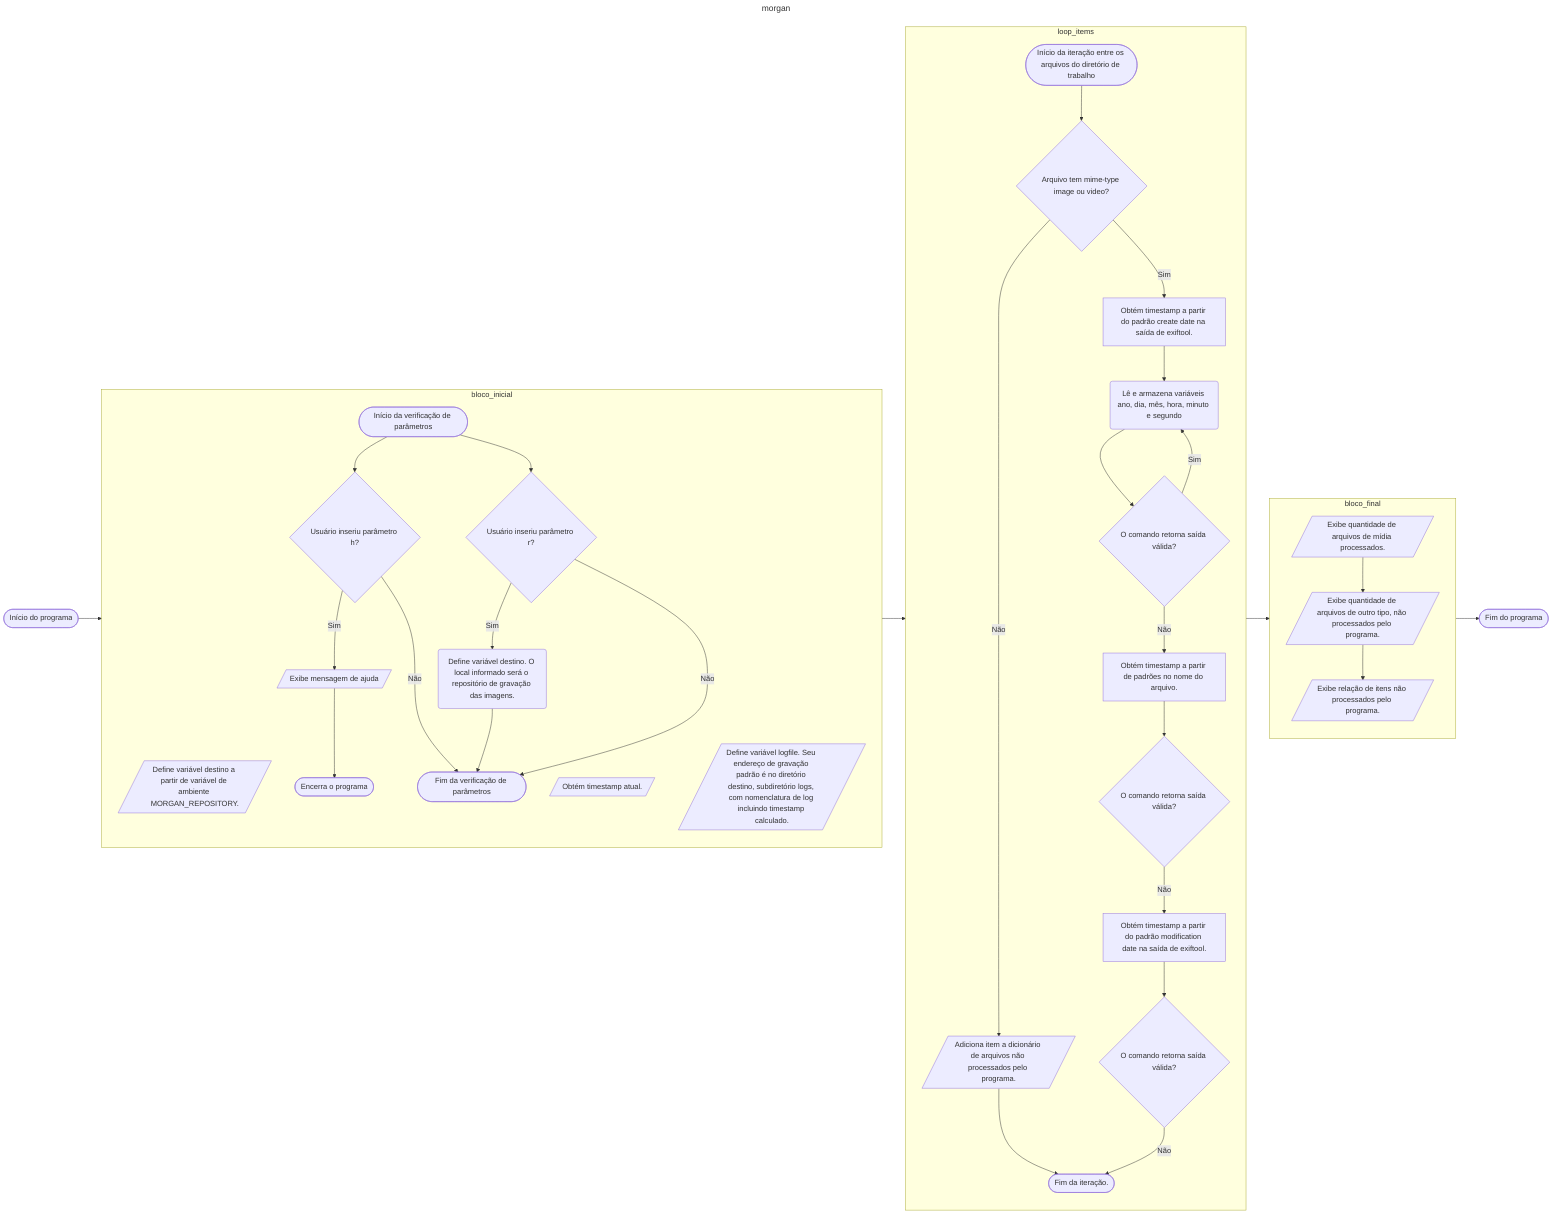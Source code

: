---
title: morgan
---
flowchart LR

  subgraph bloco_inicial
    direction TB
    def_destino[/Define variável destino a partir de variável de ambiente MORGAN_REPOSITORY./]
    def_agora[/Obtém timestamp atual./]
    def_logfile[/Define variável logfile. Seu endereço de gravação padrão é no diretório destino, subdiretório logs, com nomenclatura de log incluindo timestamp calculado./]
    inicio_param([Início da verificação de parâmetros])

    inicio_param --> param_h{Usuário inseriu parâmetro h?}
    param_h -- Sim --> param_h_sim[/Exibe mensagem de ajuda/] --> fim_h([Encerra o programa])
    param_h -- Não --> fim_param

    inicio_param --> param_r{Usuário inseriu parâmetro r?}
    param_r -- Sim --> param_r_sim(Define variável destino. O local informado será o repositório de gravação das imagens.) --> fim_param
    param_r -- Não --> fim_param

    fim_param([Fim da verificação de parâmetros])
  end

  subgraph loop_items
    direction TB
    inicio_loop([Início da iteração entre os arquivos do diretório de trabalho])
    --> mime_type{Arquivo tem mime-type image ou video?}
    mime_type -- Não --> nao_proc[/Adiciona item a dicionário de arquivos não processados pelo programa./] --> fim_loop
    mime_type -- Sim --> createdate

    createdate[Obtém timestamp a partir do padrão create date na saída de exiftool.]
    --> leitura1(Lê e armazena variáveis ano, dia, mês, hora, minuto e segundo)
    --> teste1{O comando retorna saída válida?}
    teste1 -- Não --> padrao_nome
    teste1 -- Sim --> leitura1


    padrao_nome[Obtém timestamp a partir de padrões no nome do arquivo.]
    --> teste2{O comando retorna saída válida?}
    teste2 -- Não --> modificationdate

    modificationdate[Obtém timestamp a partir do padrão modification date na saída de exiftool.]
    --> teste3{O comando retorna saída válida?}
    teste3 -- Não --> fim_loop

    fim_loop([Fim da iteração.])
  end

  subgraph bloco_final
    direction TB
    items_proc[/Exibe quantidade de arquivos de mídia processados./]
    --> items_nao_proc[/Exibe quantidade de arquivos de outro tipo, não processados pelo programa./]
    --> item_nao_proc[/Exibe relação de itens não processados pelo programa./]
  end

  inicio([Início do programa])
  --> bloco_inicial
  --> loop_items
  --> bloco_final
  --> fim([Fim do programa])